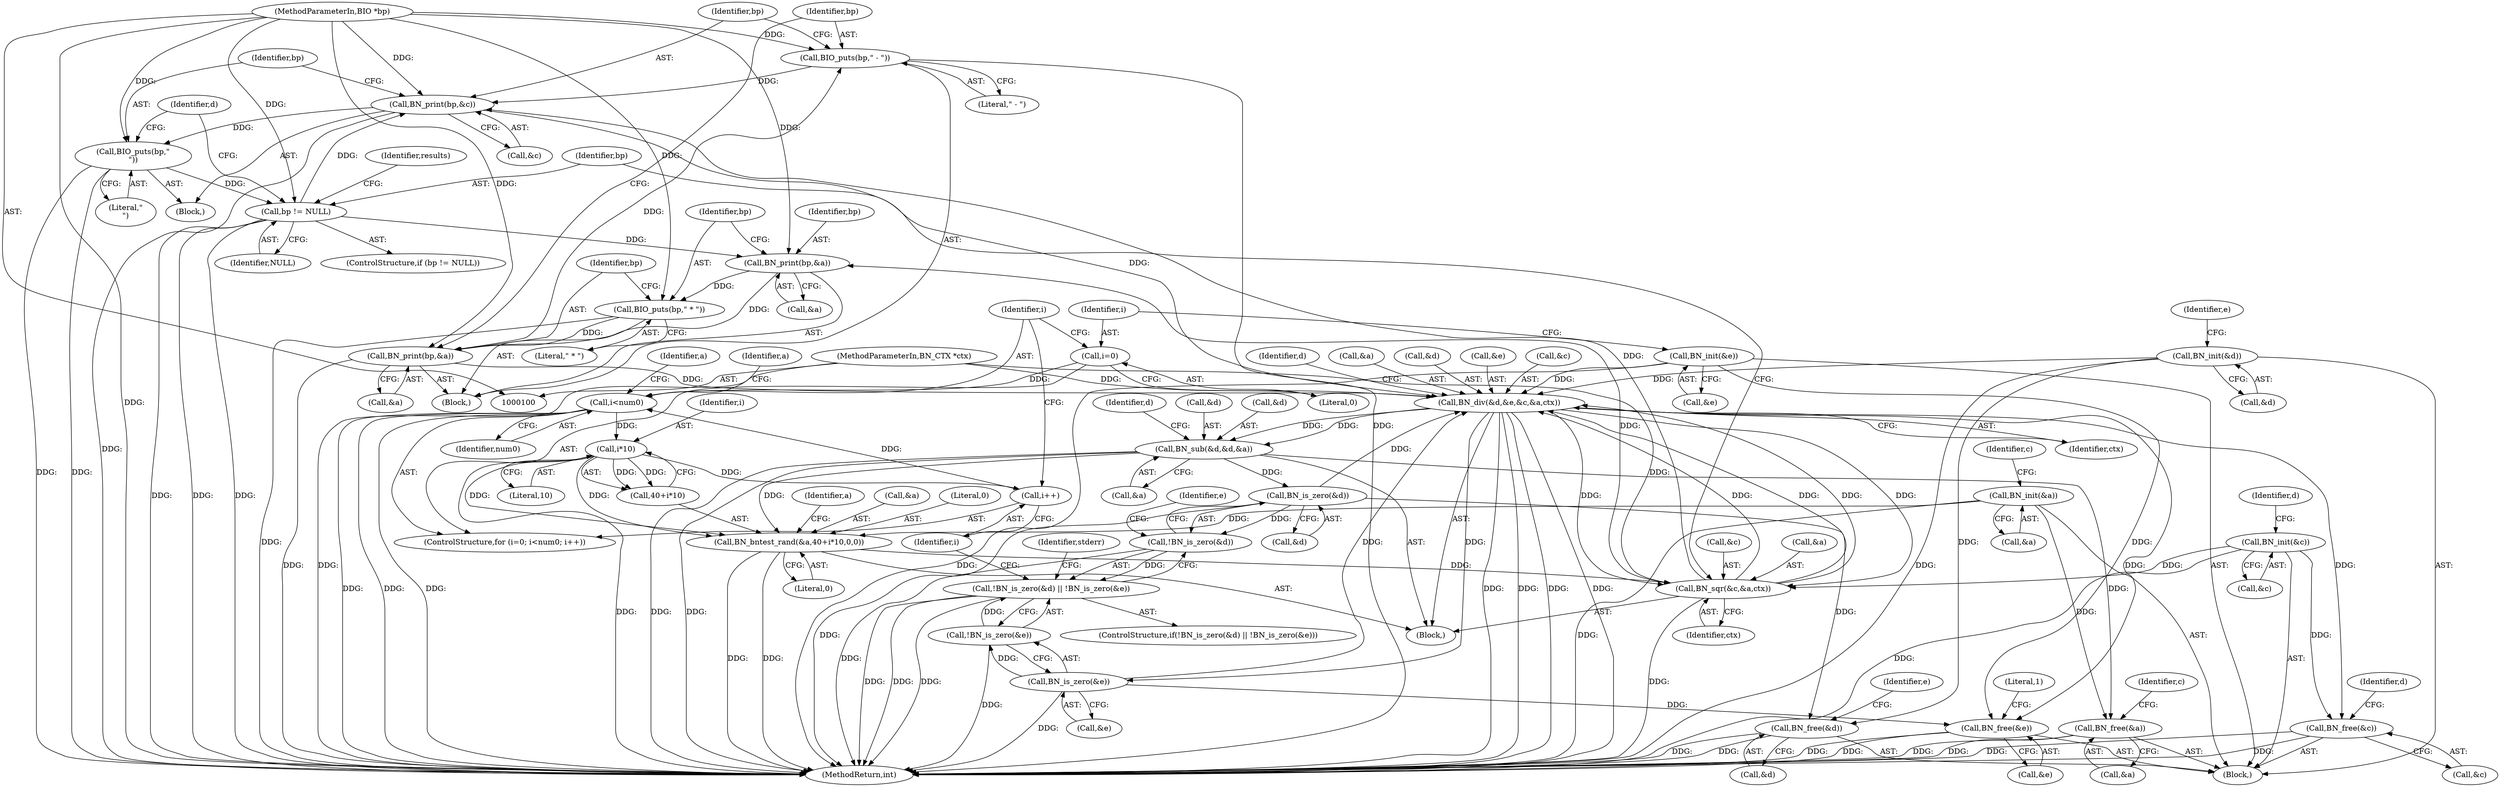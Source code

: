 digraph "1_openssl_a7a44ba55cb4f884c6bc9ceac90072dea38e66d0_3@pointer" {
"1000172" [label="(Call,BIO_puts(bp,\" - \"))"];
"1000168" [label="(Call,BN_print(bp,&a))"];
"1000165" [label="(Call,BIO_puts(bp,\" * \"))"];
"1000161" [label="(Call,BN_print(bp,&a))"];
"1000153" [label="(Call,bp != NULL)"];
"1000179" [label="(Call,BIO_puts(bp,\"\n\"))"];
"1000175" [label="(Call,BN_print(bp,&c))"];
"1000172" [label="(Call,BIO_puts(bp,\" - \"))"];
"1000101" [label="(MethodParameterIn,BIO *bp)"];
"1000146" [label="(Call,BN_sqr(&c,&a,ctx))"];
"1000182" [label="(Call,BN_div(&d,&e,&c,&a,ctx))"];
"1000202" [label="(Call,BN_is_zero(&d))"];
"1000192" [label="(Call,BN_sub(&d,&d,&a))"];
"1000115" [label="(Call,BN_init(&d))"];
"1000206" [label="(Call,BN_is_zero(&e))"];
"1000118" [label="(Call,BN_init(&e))"];
"1000102" [label="(MethodParameterIn,BN_CTX *ctx)"];
"1000112" [label="(Call,BN_init(&c))"];
"1000131" [label="(Call,BN_bntest_rand(&a,40+i*10,0,0))"];
"1000109" [label="(Call,BN_init(&a))"];
"1000136" [label="(Call,i*10)"];
"1000125" [label="(Call,i<num0)"];
"1000122" [label="(Call,i=0)"];
"1000128" [label="(Call,i++)"];
"1000201" [label="(Call,!BN_is_zero(&d))"];
"1000200" [label="(Call,!BN_is_zero(&d) || !BN_is_zero(&e))"];
"1000221" [label="(Call,BN_free(&d))"];
"1000215" [label="(Call,BN_free(&a))"];
"1000205" [label="(Call,!BN_is_zero(&e))"];
"1000224" [label="(Call,BN_free(&e))"];
"1000218" [label="(Call,BN_free(&c))"];
"1000205" [label="(Call,!BN_is_zero(&e))"];
"1000195" [label="(Call,&d)"];
"1000217" [label="(Identifier,a)"];
"1000185" [label="(Call,&e)"];
"1000110" [label="(Call,&a)"];
"1000155" [label="(Identifier,NULL)"];
"1000169" [label="(Identifier,bp)"];
"1000218" [label="(Call,BN_free(&c))"];
"1000152" [label="(ControlStructure,if (bp != NULL))"];
"1000219" [label="(Call,&c)"];
"1000161" [label="(Call,BN_print(bp,&a))"];
"1000177" [label="(Call,&c)"];
"1000131" [label="(Call,BN_bntest_rand(&a,40+i*10,0,0))"];
"1000204" [label="(Identifier,d)"];
"1000207" [label="(Call,&e)"];
"1000114" [label="(Identifier,c)"];
"1000191" [label="(Identifier,ctx)"];
"1000103" [label="(Block,)"];
"1000147" [label="(Call,&c)"];
"1000124" [label="(Literal,0)"];
"1000167" [label="(Literal,\" * \")"];
"1000172" [label="(Call,BIO_puts(bp,\" - \"))"];
"1000154" [label="(Identifier,bp)"];
"1000193" [label="(Call,&d)"];
"1000182" [label="(Call,BN_div(&d,&e,&c,&a,ctx))"];
"1000176" [label="(Identifier,bp)"];
"1000203" [label="(Call,&d)"];
"1000211" [label="(Identifier,stderr)"];
"1000113" [label="(Call,&c)"];
"1000120" [label="(Identifier,e)"];
"1000139" [label="(Literal,0)"];
"1000225" [label="(Call,&e)"];
"1000162" [label="(Identifier,bp)"];
"1000187" [label="(Call,&c)"];
"1000200" [label="(Call,!BN_is_zero(&d) || !BN_is_zero(&e))"];
"1000153" [label="(Call,bp != NULL)"];
"1000160" [label="(Block,)"];
"1000222" [label="(Call,&d)"];
"1000165" [label="(Call,BIO_puts(bp,\" * \"))"];
"1000221" [label="(Call,BN_free(&d))"];
"1000199" [label="(ControlStructure,if(!BN_is_zero(&d) || !BN_is_zero(&e)))"];
"1000146" [label="(Call,BN_sqr(&c,&a,ctx))"];
"1000121" [label="(ControlStructure,for (i=0; i<num0; i++))"];
"1000194" [label="(Identifier,d)"];
"1000130" [label="(Block,)"];
"1000129" [label="(Identifier,i)"];
"1000102" [label="(MethodParameterIn,BN_CTX *ctx)"];
"1000197" [label="(Call,&a)"];
"1000168" [label="(Call,BN_print(bp,&a))"];
"1000128" [label="(Call,i++)"];
"1000101" [label="(MethodParameterIn,BIO *bp)"];
"1000119" [label="(Call,&e)"];
"1000122" [label="(Call,i=0)"];
"1000226" [label="(Identifier,e)"];
"1000170" [label="(Call,&a)"];
"1000206" [label="(Call,BN_is_zero(&e))"];
"1000159" [label="(Identifier,results)"];
"1000192" [label="(Call,BN_sub(&d,&d,&a))"];
"1000140" [label="(Literal,0)"];
"1000181" [label="(Literal,\"\n\")"];
"1000180" [label="(Identifier,bp)"];
"1000125" [label="(Call,i<num0)"];
"1000116" [label="(Call,&d)"];
"1000137" [label="(Identifier,i)"];
"1000173" [label="(Identifier,bp)"];
"1000127" [label="(Identifier,num0)"];
"1000118" [label="(Call,BN_init(&e))"];
"1000215" [label="(Call,BN_free(&a))"];
"1000115" [label="(Call,BN_init(&d))"];
"1000126" [label="(Identifier,i)"];
"1000201" [label="(Call,!BN_is_zero(&d))"];
"1000220" [label="(Identifier,c)"];
"1000189" [label="(Call,&a)"];
"1000228" [label="(Literal,1)"];
"1000138" [label="(Literal,10)"];
"1000175" [label="(Call,BN_print(bp,&c))"];
"1000112" [label="(Call,BN_init(&c))"];
"1000208" [label="(Identifier,e)"];
"1000117" [label="(Identifier,d)"];
"1000163" [label="(Call,&a)"];
"1000229" [label="(MethodReturn,int)"];
"1000149" [label="(Call,&a)"];
"1000109" [label="(Call,BN_init(&a))"];
"1000216" [label="(Call,&a)"];
"1000179" [label="(Call,BIO_puts(bp,\"\n\"))"];
"1000224" [label="(Call,BN_free(&e))"];
"1000174" [label="(Literal,\" - \")"];
"1000166" [label="(Identifier,bp)"];
"1000202" [label="(Call,BN_is_zero(&d))"];
"1000151" [label="(Identifier,ctx)"];
"1000143" [label="(Identifier,a)"];
"1000132" [label="(Call,&a)"];
"1000156" [label="(Block,)"];
"1000123" [label="(Identifier,i)"];
"1000133" [label="(Identifier,a)"];
"1000184" [label="(Identifier,d)"];
"1000223" [label="(Identifier,d)"];
"1000136" [label="(Call,i*10)"];
"1000183" [label="(Call,&d)"];
"1000134" [label="(Call,40+i*10)"];
"1000172" -> "1000160"  [label="AST: "];
"1000172" -> "1000174"  [label="CFG: "];
"1000173" -> "1000172"  [label="AST: "];
"1000174" -> "1000172"  [label="AST: "];
"1000176" -> "1000172"  [label="CFG: "];
"1000172" -> "1000229"  [label="DDG: "];
"1000168" -> "1000172"  [label="DDG: "];
"1000101" -> "1000172"  [label="DDG: "];
"1000172" -> "1000175"  [label="DDG: "];
"1000168" -> "1000160"  [label="AST: "];
"1000168" -> "1000170"  [label="CFG: "];
"1000169" -> "1000168"  [label="AST: "];
"1000170" -> "1000168"  [label="AST: "];
"1000173" -> "1000168"  [label="CFG: "];
"1000168" -> "1000229"  [label="DDG: "];
"1000165" -> "1000168"  [label="DDG: "];
"1000101" -> "1000168"  [label="DDG: "];
"1000161" -> "1000168"  [label="DDG: "];
"1000168" -> "1000182"  [label="DDG: "];
"1000165" -> "1000160"  [label="AST: "];
"1000165" -> "1000167"  [label="CFG: "];
"1000166" -> "1000165"  [label="AST: "];
"1000167" -> "1000165"  [label="AST: "];
"1000169" -> "1000165"  [label="CFG: "];
"1000165" -> "1000229"  [label="DDG: "];
"1000161" -> "1000165"  [label="DDG: "];
"1000101" -> "1000165"  [label="DDG: "];
"1000161" -> "1000160"  [label="AST: "];
"1000161" -> "1000163"  [label="CFG: "];
"1000162" -> "1000161"  [label="AST: "];
"1000163" -> "1000161"  [label="AST: "];
"1000166" -> "1000161"  [label="CFG: "];
"1000153" -> "1000161"  [label="DDG: "];
"1000101" -> "1000161"  [label="DDG: "];
"1000146" -> "1000161"  [label="DDG: "];
"1000153" -> "1000152"  [label="AST: "];
"1000153" -> "1000155"  [label="CFG: "];
"1000154" -> "1000153"  [label="AST: "];
"1000155" -> "1000153"  [label="AST: "];
"1000159" -> "1000153"  [label="CFG: "];
"1000184" -> "1000153"  [label="CFG: "];
"1000153" -> "1000229"  [label="DDG: "];
"1000153" -> "1000229"  [label="DDG: "];
"1000153" -> "1000229"  [label="DDG: "];
"1000179" -> "1000153"  [label="DDG: "];
"1000101" -> "1000153"  [label="DDG: "];
"1000153" -> "1000175"  [label="DDG: "];
"1000179" -> "1000156"  [label="AST: "];
"1000179" -> "1000181"  [label="CFG: "];
"1000180" -> "1000179"  [label="AST: "];
"1000181" -> "1000179"  [label="AST: "];
"1000184" -> "1000179"  [label="CFG: "];
"1000179" -> "1000229"  [label="DDG: "];
"1000179" -> "1000229"  [label="DDG: "];
"1000175" -> "1000179"  [label="DDG: "];
"1000101" -> "1000179"  [label="DDG: "];
"1000175" -> "1000156"  [label="AST: "];
"1000175" -> "1000177"  [label="CFG: "];
"1000176" -> "1000175"  [label="AST: "];
"1000177" -> "1000175"  [label="AST: "];
"1000180" -> "1000175"  [label="CFG: "];
"1000175" -> "1000229"  [label="DDG: "];
"1000101" -> "1000175"  [label="DDG: "];
"1000146" -> "1000175"  [label="DDG: "];
"1000175" -> "1000182"  [label="DDG: "];
"1000101" -> "1000100"  [label="AST: "];
"1000101" -> "1000229"  [label="DDG: "];
"1000146" -> "1000130"  [label="AST: "];
"1000146" -> "1000151"  [label="CFG: "];
"1000147" -> "1000146"  [label="AST: "];
"1000149" -> "1000146"  [label="AST: "];
"1000151" -> "1000146"  [label="AST: "];
"1000154" -> "1000146"  [label="CFG: "];
"1000146" -> "1000229"  [label="DDG: "];
"1000182" -> "1000146"  [label="DDG: "];
"1000182" -> "1000146"  [label="DDG: "];
"1000112" -> "1000146"  [label="DDG: "];
"1000131" -> "1000146"  [label="DDG: "];
"1000102" -> "1000146"  [label="DDG: "];
"1000146" -> "1000182"  [label="DDG: "];
"1000146" -> "1000182"  [label="DDG: "];
"1000146" -> "1000182"  [label="DDG: "];
"1000182" -> "1000130"  [label="AST: "];
"1000182" -> "1000191"  [label="CFG: "];
"1000183" -> "1000182"  [label="AST: "];
"1000185" -> "1000182"  [label="AST: "];
"1000187" -> "1000182"  [label="AST: "];
"1000189" -> "1000182"  [label="AST: "];
"1000191" -> "1000182"  [label="AST: "];
"1000194" -> "1000182"  [label="CFG: "];
"1000182" -> "1000229"  [label="DDG: "];
"1000182" -> "1000229"  [label="DDG: "];
"1000182" -> "1000229"  [label="DDG: "];
"1000182" -> "1000229"  [label="DDG: "];
"1000202" -> "1000182"  [label="DDG: "];
"1000115" -> "1000182"  [label="DDG: "];
"1000206" -> "1000182"  [label="DDG: "];
"1000118" -> "1000182"  [label="DDG: "];
"1000102" -> "1000182"  [label="DDG: "];
"1000182" -> "1000192"  [label="DDG: "];
"1000182" -> "1000192"  [label="DDG: "];
"1000182" -> "1000206"  [label="DDG: "];
"1000182" -> "1000218"  [label="DDG: "];
"1000182" -> "1000224"  [label="DDG: "];
"1000202" -> "1000201"  [label="AST: "];
"1000202" -> "1000203"  [label="CFG: "];
"1000203" -> "1000202"  [label="AST: "];
"1000201" -> "1000202"  [label="CFG: "];
"1000202" -> "1000229"  [label="DDG: "];
"1000202" -> "1000201"  [label="DDG: "];
"1000192" -> "1000202"  [label="DDG: "];
"1000202" -> "1000221"  [label="DDG: "];
"1000192" -> "1000130"  [label="AST: "];
"1000192" -> "1000197"  [label="CFG: "];
"1000193" -> "1000192"  [label="AST: "];
"1000195" -> "1000192"  [label="AST: "];
"1000197" -> "1000192"  [label="AST: "];
"1000204" -> "1000192"  [label="CFG: "];
"1000192" -> "1000229"  [label="DDG: "];
"1000192" -> "1000229"  [label="DDG: "];
"1000192" -> "1000131"  [label="DDG: "];
"1000192" -> "1000215"  [label="DDG: "];
"1000115" -> "1000103"  [label="AST: "];
"1000115" -> "1000116"  [label="CFG: "];
"1000116" -> "1000115"  [label="AST: "];
"1000120" -> "1000115"  [label="CFG: "];
"1000115" -> "1000229"  [label="DDG: "];
"1000115" -> "1000221"  [label="DDG: "];
"1000206" -> "1000205"  [label="AST: "];
"1000206" -> "1000207"  [label="CFG: "];
"1000207" -> "1000206"  [label="AST: "];
"1000205" -> "1000206"  [label="CFG: "];
"1000206" -> "1000229"  [label="DDG: "];
"1000206" -> "1000205"  [label="DDG: "];
"1000206" -> "1000224"  [label="DDG: "];
"1000118" -> "1000103"  [label="AST: "];
"1000118" -> "1000119"  [label="CFG: "];
"1000119" -> "1000118"  [label="AST: "];
"1000123" -> "1000118"  [label="CFG: "];
"1000118" -> "1000229"  [label="DDG: "];
"1000118" -> "1000224"  [label="DDG: "];
"1000102" -> "1000100"  [label="AST: "];
"1000102" -> "1000229"  [label="DDG: "];
"1000112" -> "1000103"  [label="AST: "];
"1000112" -> "1000113"  [label="CFG: "];
"1000113" -> "1000112"  [label="AST: "];
"1000117" -> "1000112"  [label="CFG: "];
"1000112" -> "1000229"  [label="DDG: "];
"1000112" -> "1000218"  [label="DDG: "];
"1000131" -> "1000130"  [label="AST: "];
"1000131" -> "1000140"  [label="CFG: "];
"1000132" -> "1000131"  [label="AST: "];
"1000134" -> "1000131"  [label="AST: "];
"1000139" -> "1000131"  [label="AST: "];
"1000140" -> "1000131"  [label="AST: "];
"1000143" -> "1000131"  [label="CFG: "];
"1000131" -> "1000229"  [label="DDG: "];
"1000131" -> "1000229"  [label="DDG: "];
"1000109" -> "1000131"  [label="DDG: "];
"1000136" -> "1000131"  [label="DDG: "];
"1000136" -> "1000131"  [label="DDG: "];
"1000109" -> "1000103"  [label="AST: "];
"1000109" -> "1000110"  [label="CFG: "];
"1000110" -> "1000109"  [label="AST: "];
"1000114" -> "1000109"  [label="CFG: "];
"1000109" -> "1000229"  [label="DDG: "];
"1000109" -> "1000215"  [label="DDG: "];
"1000136" -> "1000134"  [label="AST: "];
"1000136" -> "1000138"  [label="CFG: "];
"1000137" -> "1000136"  [label="AST: "];
"1000138" -> "1000136"  [label="AST: "];
"1000134" -> "1000136"  [label="CFG: "];
"1000136" -> "1000229"  [label="DDG: "];
"1000136" -> "1000128"  [label="DDG: "];
"1000136" -> "1000134"  [label="DDG: "];
"1000136" -> "1000134"  [label="DDG: "];
"1000125" -> "1000136"  [label="DDG: "];
"1000125" -> "1000121"  [label="AST: "];
"1000125" -> "1000127"  [label="CFG: "];
"1000126" -> "1000125"  [label="AST: "];
"1000127" -> "1000125"  [label="AST: "];
"1000133" -> "1000125"  [label="CFG: "];
"1000217" -> "1000125"  [label="CFG: "];
"1000125" -> "1000229"  [label="DDG: "];
"1000125" -> "1000229"  [label="DDG: "];
"1000125" -> "1000229"  [label="DDG: "];
"1000122" -> "1000125"  [label="DDG: "];
"1000128" -> "1000125"  [label="DDG: "];
"1000122" -> "1000121"  [label="AST: "];
"1000122" -> "1000124"  [label="CFG: "];
"1000123" -> "1000122"  [label="AST: "];
"1000124" -> "1000122"  [label="AST: "];
"1000126" -> "1000122"  [label="CFG: "];
"1000128" -> "1000121"  [label="AST: "];
"1000128" -> "1000129"  [label="CFG: "];
"1000129" -> "1000128"  [label="AST: "];
"1000126" -> "1000128"  [label="CFG: "];
"1000201" -> "1000200"  [label="AST: "];
"1000208" -> "1000201"  [label="CFG: "];
"1000200" -> "1000201"  [label="CFG: "];
"1000201" -> "1000229"  [label="DDG: "];
"1000201" -> "1000200"  [label="DDG: "];
"1000200" -> "1000199"  [label="AST: "];
"1000200" -> "1000205"  [label="CFG: "];
"1000205" -> "1000200"  [label="AST: "];
"1000211" -> "1000200"  [label="CFG: "];
"1000129" -> "1000200"  [label="CFG: "];
"1000200" -> "1000229"  [label="DDG: "];
"1000200" -> "1000229"  [label="DDG: "];
"1000200" -> "1000229"  [label="DDG: "];
"1000205" -> "1000200"  [label="DDG: "];
"1000221" -> "1000103"  [label="AST: "];
"1000221" -> "1000222"  [label="CFG: "];
"1000222" -> "1000221"  [label="AST: "];
"1000226" -> "1000221"  [label="CFG: "];
"1000221" -> "1000229"  [label="DDG: "];
"1000221" -> "1000229"  [label="DDG: "];
"1000215" -> "1000103"  [label="AST: "];
"1000215" -> "1000216"  [label="CFG: "];
"1000216" -> "1000215"  [label="AST: "];
"1000220" -> "1000215"  [label="CFG: "];
"1000215" -> "1000229"  [label="DDG: "];
"1000215" -> "1000229"  [label="DDG: "];
"1000205" -> "1000229"  [label="DDG: "];
"1000224" -> "1000103"  [label="AST: "];
"1000224" -> "1000225"  [label="CFG: "];
"1000225" -> "1000224"  [label="AST: "];
"1000228" -> "1000224"  [label="CFG: "];
"1000224" -> "1000229"  [label="DDG: "];
"1000224" -> "1000229"  [label="DDG: "];
"1000218" -> "1000103"  [label="AST: "];
"1000218" -> "1000219"  [label="CFG: "];
"1000219" -> "1000218"  [label="AST: "];
"1000223" -> "1000218"  [label="CFG: "];
"1000218" -> "1000229"  [label="DDG: "];
"1000218" -> "1000229"  [label="DDG: "];
}
